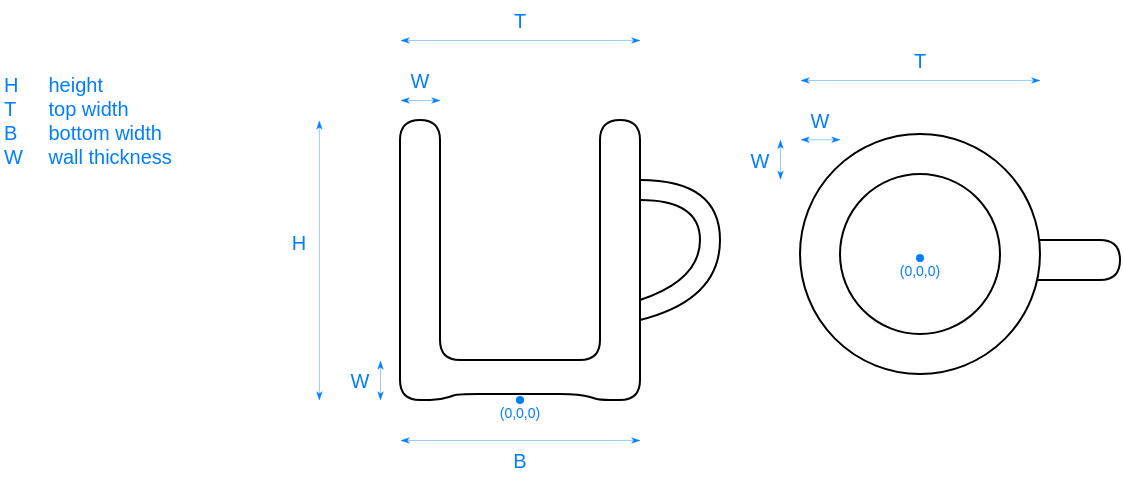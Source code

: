<mxfile version="23.1.5" type="device">
  <diagram name="Page-1" id="3TUpHSHA1gtK3B0JEU8y">
    <mxGraphModel dx="736" dy="833" grid="1" gridSize="10" guides="1" tooltips="1" connect="1" arrows="1" fold="1" page="1" pageScale="1" pageWidth="583" pageHeight="413" math="0" shadow="0">
      <root>
        <mxCell id="0" />
        <mxCell id="1" parent="0" />
        <mxCell id="nw0UZW-xQefEUAk0dn4Y-3" value="" style="endArrow=none;html=1;rounded=0;" parent="1" edge="1">
          <mxGeometry width="50" height="50" relative="1" as="geometry">
            <mxPoint x="230" y="200" as="sourcePoint" />
            <mxPoint x="290" y="200" as="targetPoint" />
          </mxGeometry>
        </mxCell>
        <mxCell id="nw0UZW-xQefEUAk0dn4Y-4" value="" style="endArrow=none;html=1;rounded=0;curved=1;" parent="1" edge="1">
          <mxGeometry width="50" height="50" relative="1" as="geometry">
            <mxPoint x="290" y="200" as="sourcePoint" />
            <mxPoint x="300" y="190" as="targetPoint" />
            <Array as="points">
              <mxPoint x="300" y="200" />
            </Array>
          </mxGeometry>
        </mxCell>
        <mxCell id="nw0UZW-xQefEUAk0dn4Y-5" value="" style="endArrow=none;html=1;rounded=0;" parent="1" edge="1">
          <mxGeometry width="50" height="50" relative="1" as="geometry">
            <mxPoint x="300" y="190" as="sourcePoint" />
            <mxPoint x="300" y="90" as="targetPoint" />
          </mxGeometry>
        </mxCell>
        <mxCell id="nw0UZW-xQefEUAk0dn4Y-6" value="" style="endArrow=none;html=1;rounded=0;curved=1;" parent="1" edge="1">
          <mxGeometry width="50" height="50" relative="1" as="geometry">
            <mxPoint x="310" y="80" as="sourcePoint" />
            <mxPoint x="300" y="90" as="targetPoint" />
            <Array as="points">
              <mxPoint x="300" y="80" />
            </Array>
          </mxGeometry>
        </mxCell>
        <mxCell id="nw0UZW-xQefEUAk0dn4Y-7" value="" style="endArrow=none;html=1;rounded=0;curved=1;" parent="1" edge="1">
          <mxGeometry width="50" height="50" relative="1" as="geometry">
            <mxPoint x="320" y="90" as="sourcePoint" />
            <mxPoint x="310" y="80" as="targetPoint" />
            <Array as="points">
              <mxPoint x="320" y="80" />
            </Array>
          </mxGeometry>
        </mxCell>
        <mxCell id="nw0UZW-xQefEUAk0dn4Y-8" value="" style="endArrow=none;html=1;rounded=0;" parent="1" edge="1">
          <mxGeometry width="50" height="50" relative="1" as="geometry">
            <mxPoint x="320" y="210" as="sourcePoint" />
            <mxPoint x="320" y="90" as="targetPoint" />
          </mxGeometry>
        </mxCell>
        <mxCell id="nw0UZW-xQefEUAk0dn4Y-9" value="" style="endArrow=none;html=1;rounded=0;curved=1;" parent="1" edge="1">
          <mxGeometry width="50" height="50" relative="1" as="geometry">
            <mxPoint x="310" y="220" as="sourcePoint" />
            <mxPoint x="320" y="210" as="targetPoint" />
            <Array as="points">
              <mxPoint x="320" y="220" />
            </Array>
          </mxGeometry>
        </mxCell>
        <mxCell id="nw0UZW-xQefEUAk0dn4Y-14" value="" style="endArrow=none;html=1;rounded=0;" parent="1" edge="1">
          <mxGeometry width="50" height="50" relative="1" as="geometry">
            <mxPoint x="220" y="190" as="sourcePoint" />
            <mxPoint x="220" y="90" as="targetPoint" />
          </mxGeometry>
        </mxCell>
        <mxCell id="nw0UZW-xQefEUAk0dn4Y-15" value="" style="endArrow=none;html=1;rounded=0;curved=1;" parent="1" edge="1">
          <mxGeometry width="50" height="50" relative="1" as="geometry">
            <mxPoint x="210" y="80" as="sourcePoint" />
            <mxPoint x="200" y="90" as="targetPoint" />
            <Array as="points">
              <mxPoint x="200" y="80" />
            </Array>
          </mxGeometry>
        </mxCell>
        <mxCell id="nw0UZW-xQefEUAk0dn4Y-16" value="" style="endArrow=none;html=1;rounded=0;curved=1;" parent="1" edge="1">
          <mxGeometry width="50" height="50" relative="1" as="geometry">
            <mxPoint x="220" y="90" as="sourcePoint" />
            <mxPoint x="210" y="80" as="targetPoint" />
            <Array as="points">
              <mxPoint x="220" y="80" />
            </Array>
          </mxGeometry>
        </mxCell>
        <mxCell id="nw0UZW-xQefEUAk0dn4Y-17" value="" style="endArrow=none;html=1;rounded=0;" parent="1" edge="1">
          <mxGeometry width="50" height="50" relative="1" as="geometry">
            <mxPoint x="200" y="210" as="sourcePoint" />
            <mxPoint x="200" y="90" as="targetPoint" />
          </mxGeometry>
        </mxCell>
        <mxCell id="nw0UZW-xQefEUAk0dn4Y-18" value="" style="endArrow=none;html=1;rounded=0;curved=1;" parent="1" edge="1">
          <mxGeometry width="50" height="50" relative="1" as="geometry">
            <mxPoint x="220" y="190" as="sourcePoint" />
            <mxPoint x="230" y="200" as="targetPoint" />
            <Array as="points">
              <mxPoint x="220" y="200" />
            </Array>
          </mxGeometry>
        </mxCell>
        <mxCell id="nw0UZW-xQefEUAk0dn4Y-19" value="" style="endArrow=none;html=1;rounded=0;curved=1;" parent="1" edge="1">
          <mxGeometry width="50" height="50" relative="1" as="geometry">
            <mxPoint x="200" y="210" as="sourcePoint" />
            <mxPoint x="210" y="220" as="targetPoint" />
            <Array as="points">
              <mxPoint x="200" y="220" />
            </Array>
          </mxGeometry>
        </mxCell>
        <mxCell id="nw0UZW-xQefEUAk0dn4Y-20" value="" style="endArrow=none;html=1;rounded=1;curved=0;" parent="1" edge="1">
          <mxGeometry width="50" height="50" relative="1" as="geometry">
            <mxPoint x="210" y="220" as="sourcePoint" />
            <mxPoint x="310" y="220" as="targetPoint" />
            <Array as="points">
              <mxPoint x="220" y="220" />
              <mxPoint x="229" y="217" />
              <mxPoint x="290" y="217" />
              <mxPoint x="300" y="220" />
            </Array>
          </mxGeometry>
        </mxCell>
        <mxCell id="nw0UZW-xQefEUAk0dn4Y-22" value="" style="endArrow=classicThin;html=1;rounded=0;strokeWidth=0.2;strokeColor=#007FFF;endFill=1;endSize=4;startArrow=classicThin;startFill=1;startSize=4;" parent="1" edge="1">
          <mxGeometry width="50" height="50" relative="1" as="geometry">
            <mxPoint x="159.43" y="220" as="sourcePoint" />
            <mxPoint x="159.43" y="80" as="targetPoint" />
          </mxGeometry>
        </mxCell>
        <mxCell id="nw0UZW-xQefEUAk0dn4Y-23" value="" style="endArrow=classicThin;html=1;rounded=0;strokeWidth=0.2;strokeColor=#007FFF;endFill=1;endSize=4;startArrow=classicThin;startFill=1;startSize=4;" parent="1" edge="1">
          <mxGeometry width="50" height="50" relative="1" as="geometry">
            <mxPoint x="220" y="70" as="sourcePoint" />
            <mxPoint x="200" y="70" as="targetPoint" />
          </mxGeometry>
        </mxCell>
        <mxCell id="nw0UZW-xQefEUAk0dn4Y-24" value="" style="endArrow=classicThin;html=1;rounded=0;strokeWidth=0.2;strokeColor=#007FFF;endFill=1;endSize=4;startArrow=classicThin;startFill=1;startSize=4;" parent="1" edge="1">
          <mxGeometry width="50" height="50" relative="1" as="geometry">
            <mxPoint x="320" y="240" as="sourcePoint" />
            <mxPoint x="200" y="240" as="targetPoint" />
          </mxGeometry>
        </mxCell>
        <mxCell id="nw0UZW-xQefEUAk0dn4Y-26" value="" style="endArrow=classicThin;html=1;rounded=0;strokeWidth=0.2;strokeColor=#007FFF;endFill=1;endSize=4;startArrow=classicThin;startFill=1;startSize=4;" parent="1" edge="1">
          <mxGeometry width="50" height="50" relative="1" as="geometry">
            <mxPoint x="190" y="220" as="sourcePoint" />
            <mxPoint x="190" y="200" as="targetPoint" />
          </mxGeometry>
        </mxCell>
        <mxCell id="nw0UZW-xQefEUAk0dn4Y-27" value="H" style="text;html=1;align=center;verticalAlign=middle;whiteSpace=wrap;rounded=0;fontSize=10;fontColor=#007FFF;allowArrows=0;connectable=0;" parent="1" vertex="1">
          <mxGeometry x="140" y="131" width="19.43" height="20" as="geometry" />
        </mxCell>
        <mxCell id="nw0UZW-xQefEUAk0dn4Y-28" value="B" style="text;html=1;align=center;verticalAlign=middle;whiteSpace=wrap;rounded=0;fontSize=10;fontColor=#007FFF;allowArrows=0;connectable=0;" parent="1" vertex="1">
          <mxGeometry x="250" y="240" width="20" height="20" as="geometry" />
        </mxCell>
        <mxCell id="nw0UZW-xQefEUAk0dn4Y-29" value="" style="endArrow=classicThin;html=1;rounded=0;strokeWidth=0.2;strokeColor=#007FFF;endFill=1;endSize=4;startArrow=classicThin;startFill=1;startSize=4;" parent="1" edge="1">
          <mxGeometry width="50" height="50" relative="1" as="geometry">
            <mxPoint x="320" y="40" as="sourcePoint" />
            <mxPoint x="200" y="40" as="targetPoint" />
          </mxGeometry>
        </mxCell>
        <mxCell id="nw0UZW-xQefEUAk0dn4Y-30" value="T" style="text;html=1;align=center;verticalAlign=middle;whiteSpace=wrap;rounded=0;fontSize=10;fontColor=#007FFF;allowArrows=0;connectable=0;" parent="1" vertex="1">
          <mxGeometry x="250" y="20" width="20" height="20" as="geometry" />
        </mxCell>
        <mxCell id="nw0UZW-xQefEUAk0dn4Y-31" value="W" style="text;html=1;align=center;verticalAlign=middle;whiteSpace=wrap;rounded=0;fontSize=10;fontColor=#007FFF;allowArrows=0;connectable=0;" parent="1" vertex="1">
          <mxGeometry x="200" y="50" width="20" height="20" as="geometry" />
        </mxCell>
        <mxCell id="nw0UZW-xQefEUAk0dn4Y-36" value="" style="ellipse;whiteSpace=wrap;html=1;aspect=fixed;connectable=0;fillColor=#007FFF;strokeColor=none;" parent="1" vertex="1">
          <mxGeometry x="258" y="218" width="4" height="4" as="geometry" />
        </mxCell>
        <mxCell id="nw0UZW-xQefEUAk0dn4Y-37" value="&lt;font style=&quot;font-size: 7px;&quot;&gt;(0,0,0)&lt;/font&gt;" style="text;html=1;align=center;verticalAlign=middle;whiteSpace=wrap;rounded=0;fontSize=10;fontColor=#007FFF;" parent="1" vertex="1">
          <mxGeometry x="245" y="220" width="30" height="10" as="geometry" />
        </mxCell>
        <mxCell id="nw0UZW-xQefEUAk0dn4Y-38" value="" style="endArrow=none;html=1;rounded=0;curved=1;" parent="1" edge="1">
          <mxGeometry width="50" height="50" relative="1" as="geometry">
            <mxPoint x="320" y="180" as="sourcePoint" />
            <mxPoint x="320" y="110" as="targetPoint" />
            <Array as="points">
              <mxPoint x="360" y="170" />
              <mxPoint x="360" y="110" />
            </Array>
          </mxGeometry>
        </mxCell>
        <mxCell id="nw0UZW-xQefEUAk0dn4Y-39" value="" style="endArrow=none;html=1;rounded=0;curved=1;" parent="1" edge="1">
          <mxGeometry width="50" height="50" relative="1" as="geometry">
            <mxPoint x="320" y="170" as="sourcePoint" />
            <mxPoint x="320" y="120" as="targetPoint" />
            <Array as="points">
              <mxPoint x="350" y="160" />
              <mxPoint x="350" y="120" />
            </Array>
          </mxGeometry>
        </mxCell>
        <mxCell id="nw0UZW-xQefEUAk0dn4Y-40" value="" style="ellipse;whiteSpace=wrap;html=1;aspect=fixed;fillColor=none;connectable=0;allowArrows=0;" parent="1" vertex="1">
          <mxGeometry x="400" y="87" width="120" height="120" as="geometry" />
        </mxCell>
        <mxCell id="nw0UZW-xQefEUAk0dn4Y-41" value="" style="ellipse;whiteSpace=wrap;html=1;aspect=fixed;fillColor=none;connectable=0;allowArrows=0;" parent="1" vertex="1">
          <mxGeometry x="420" y="107" width="80" height="80" as="geometry" />
        </mxCell>
        <mxCell id="nw0UZW-xQefEUAk0dn4Y-42" value="" style="endArrow=none;html=1;rounded=0;" parent="1" edge="1">
          <mxGeometry width="50" height="50" relative="1" as="geometry">
            <mxPoint x="550" y="140" as="sourcePoint" />
            <mxPoint x="520" y="140" as="targetPoint" />
          </mxGeometry>
        </mxCell>
        <mxCell id="nw0UZW-xQefEUAk0dn4Y-43" value="" style="endArrow=none;html=1;rounded=0;" parent="1" edge="1">
          <mxGeometry width="50" height="50" relative="1" as="geometry">
            <mxPoint x="550" y="160" as="sourcePoint" />
            <mxPoint x="519" y="160" as="targetPoint" />
          </mxGeometry>
        </mxCell>
        <mxCell id="nw0UZW-xQefEUAk0dn4Y-44" value="" style="endArrow=none;html=1;rounded=0;curved=1;" parent="1" edge="1">
          <mxGeometry width="50" height="50" relative="1" as="geometry">
            <mxPoint x="560" y="150" as="sourcePoint" />
            <mxPoint x="550" y="140" as="targetPoint" />
            <Array as="points">
              <mxPoint x="560" y="140" />
            </Array>
          </mxGeometry>
        </mxCell>
        <mxCell id="nw0UZW-xQefEUAk0dn4Y-45" value="" style="endArrow=none;html=1;rounded=0;curved=1;" parent="1" edge="1">
          <mxGeometry width="50" height="50" relative="1" as="geometry">
            <mxPoint x="550" y="160" as="sourcePoint" />
            <mxPoint x="560" y="150" as="targetPoint" />
            <Array as="points">
              <mxPoint x="560" y="160" />
            </Array>
          </mxGeometry>
        </mxCell>
        <mxCell id="0rLEiE8O0z7oR-OYbdHV-1" value="H&lt;span style=&quot;white-space: pre;&quot;&gt;&#x9;&lt;/span&gt;height&lt;br&gt;T&lt;span style=&quot;white-space: pre;&quot;&gt;&#x9;&lt;/span&gt;top width&lt;br&gt;B&lt;span style=&quot;white-space: pre;&quot;&gt;&#x9;&lt;/span&gt;bottom width&lt;br&gt;W&lt;span style=&quot;white-space: pre;&quot;&gt;&#x9;&lt;/span&gt;wall thickness" style="text;html=1;align=left;verticalAlign=middle;whiteSpace=wrap;rounded=0;fontSize=10;fontColor=#007FFF;" vertex="1" parent="1">
          <mxGeometry y="40" width="120" height="80" as="geometry" />
        </mxCell>
        <mxCell id="0rLEiE8O0z7oR-OYbdHV-2" value="W" style="text;html=1;align=center;verticalAlign=middle;whiteSpace=wrap;rounded=0;fontSize=10;fontColor=#007FFF;allowArrows=0;connectable=0;" vertex="1" parent="1">
          <mxGeometry x="170" y="200" width="20" height="20" as="geometry" />
        </mxCell>
        <mxCell id="0rLEiE8O0z7oR-OYbdHV-7" value="" style="ellipse;whiteSpace=wrap;html=1;aspect=fixed;connectable=0;fillColor=#007FFF;strokeColor=none;" vertex="1" parent="1">
          <mxGeometry x="458" y="147" width="4" height="4" as="geometry" />
        </mxCell>
        <mxCell id="0rLEiE8O0z7oR-OYbdHV-8" value="&lt;font style=&quot;font-size: 7px;&quot;&gt;(0,0,0)&lt;/font&gt;" style="text;html=1;align=center;verticalAlign=middle;whiteSpace=wrap;rounded=0;fontSize=10;fontColor=#007FFF;" vertex="1" parent="1">
          <mxGeometry x="445" y="149" width="30" height="10" as="geometry" />
        </mxCell>
        <mxCell id="0rLEiE8O0z7oR-OYbdHV-9" value="T" style="text;html=1;align=center;verticalAlign=middle;whiteSpace=wrap;rounded=0;fontSize=10;fontColor=#007FFF;allowArrows=0;connectable=0;" vertex="1" parent="1">
          <mxGeometry x="450" y="40" width="20" height="20" as="geometry" />
        </mxCell>
        <mxCell id="0rLEiE8O0z7oR-OYbdHV-10" value="" style="endArrow=classicThin;html=1;rounded=0;strokeWidth=0.2;strokeColor=#007FFF;endFill=1;endSize=4;startArrow=classicThin;startFill=1;startSize=4;" edge="1" parent="1">
          <mxGeometry width="50" height="50" relative="1" as="geometry">
            <mxPoint x="520" y="60" as="sourcePoint" />
            <mxPoint x="400" y="60" as="targetPoint" />
          </mxGeometry>
        </mxCell>
        <mxCell id="0rLEiE8O0z7oR-OYbdHV-11" value="" style="endArrow=classicThin;html=1;rounded=0;strokeWidth=0.2;strokeColor=#007FFF;endFill=1;endSize=4;startArrow=classicThin;startFill=1;startSize=4;" edge="1" parent="1">
          <mxGeometry width="50" height="50" relative="1" as="geometry">
            <mxPoint x="420" y="89.62" as="sourcePoint" />
            <mxPoint x="400" y="89.62" as="targetPoint" />
          </mxGeometry>
        </mxCell>
        <mxCell id="0rLEiE8O0z7oR-OYbdHV-12" value="W" style="text;html=1;align=center;verticalAlign=middle;whiteSpace=wrap;rounded=0;fontSize=10;fontColor=#007FFF;allowArrows=0;connectable=0;" vertex="1" parent="1">
          <mxGeometry x="400" y="69.62" width="20" height="20" as="geometry" />
        </mxCell>
        <mxCell id="0rLEiE8O0z7oR-OYbdHV-13" value="" style="endArrow=classicThin;html=1;rounded=0;strokeWidth=0.2;strokeColor=#007FFF;endFill=1;endSize=4;startArrow=classicThin;startFill=1;startSize=4;" edge="1" parent="1">
          <mxGeometry width="50" height="50" relative="1" as="geometry">
            <mxPoint x="390" y="109.62" as="sourcePoint" />
            <mxPoint x="390" y="89.62" as="targetPoint" />
          </mxGeometry>
        </mxCell>
        <mxCell id="0rLEiE8O0z7oR-OYbdHV-14" value="W" style="text;html=1;align=center;verticalAlign=middle;whiteSpace=wrap;rounded=0;fontSize=10;fontColor=#007FFF;allowArrows=0;connectable=0;" vertex="1" parent="1">
          <mxGeometry x="370" y="89.62" width="20" height="20" as="geometry" />
        </mxCell>
      </root>
    </mxGraphModel>
  </diagram>
</mxfile>
